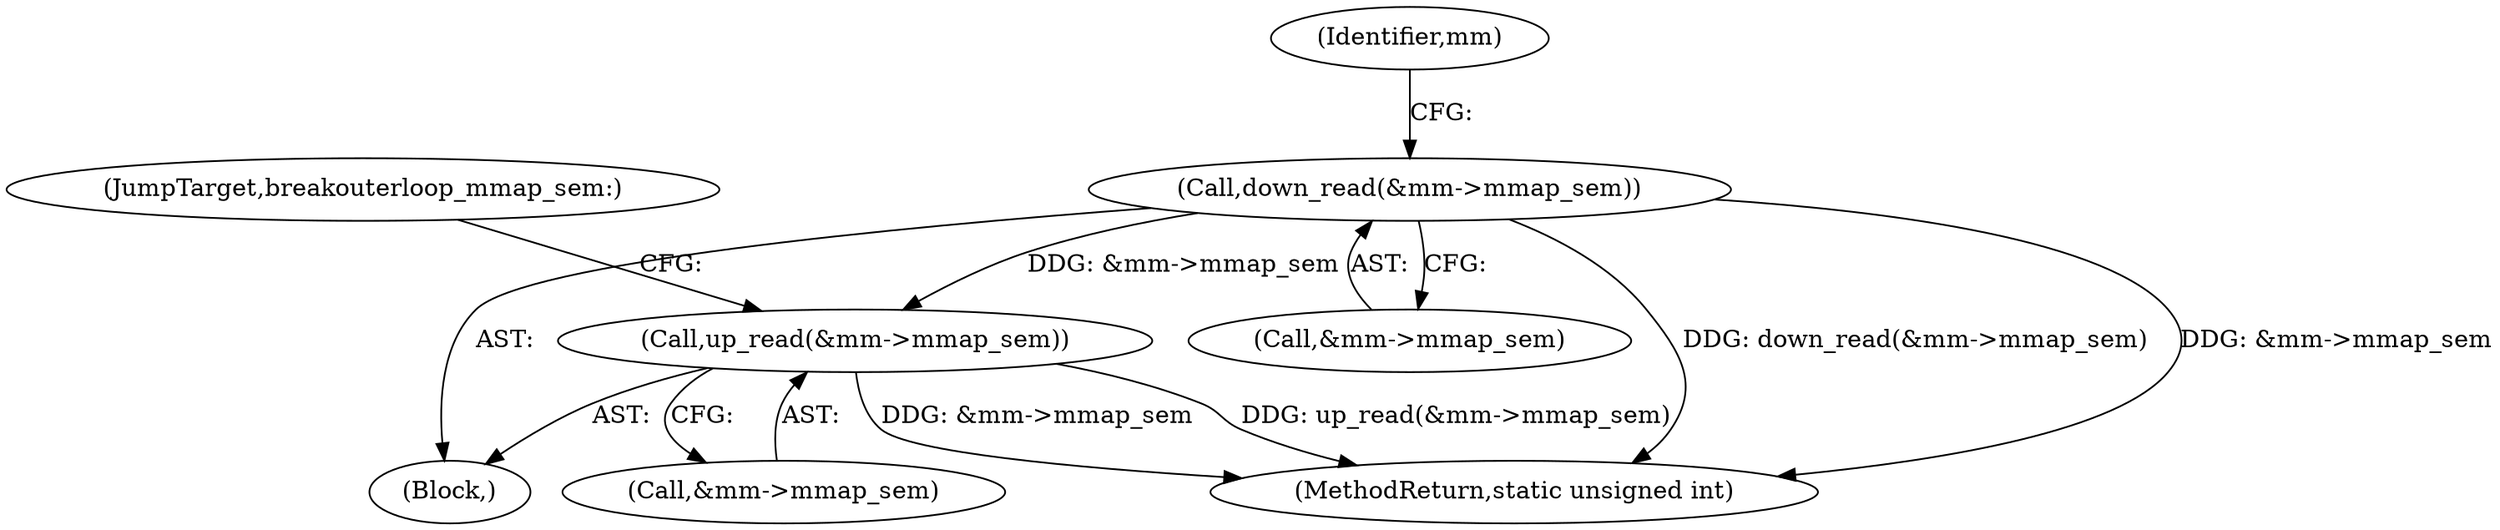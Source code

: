 digraph "0_linux_78f11a255749d09025f54d4e2df4fbcb031530e2_2@API" {
"1000154" [label="(Call,down_read(&mm->mmap_sem))"];
"1000339" [label="(Call,up_read(&mm->mmap_sem))"];
"1000391" [label="(MethodReturn,static unsigned int)"];
"1000109" [label="(Block,)"];
"1000155" [label="(Call,&mm->mmap_sem)"];
"1000340" [label="(Call,&mm->mmap_sem)"];
"1000339" [label="(Call,up_read(&mm->mmap_sem))"];
"1000344" [label="(JumpTarget,breakouterloop_mmap_sem:)"];
"1000154" [label="(Call,down_read(&mm->mmap_sem))"];
"1000162" [label="(Identifier,mm)"];
"1000154" -> "1000109"  [label="AST: "];
"1000154" -> "1000155"  [label="CFG: "];
"1000155" -> "1000154"  [label="AST: "];
"1000162" -> "1000154"  [label="CFG: "];
"1000154" -> "1000391"  [label="DDG: &mm->mmap_sem"];
"1000154" -> "1000391"  [label="DDG: down_read(&mm->mmap_sem)"];
"1000154" -> "1000339"  [label="DDG: &mm->mmap_sem"];
"1000339" -> "1000109"  [label="AST: "];
"1000339" -> "1000340"  [label="CFG: "];
"1000340" -> "1000339"  [label="AST: "];
"1000344" -> "1000339"  [label="CFG: "];
"1000339" -> "1000391"  [label="DDG: up_read(&mm->mmap_sem)"];
"1000339" -> "1000391"  [label="DDG: &mm->mmap_sem"];
}
